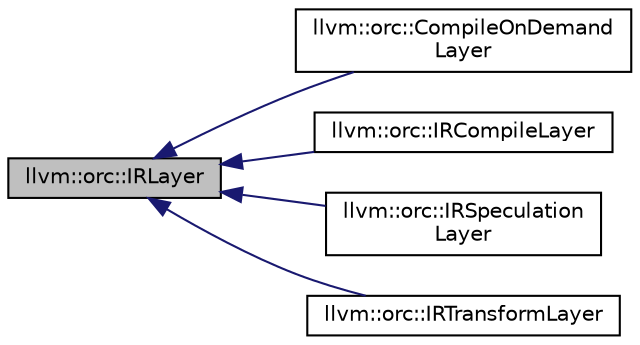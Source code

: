 digraph "llvm::orc::IRLayer"
{
 // LATEX_PDF_SIZE
  bgcolor="transparent";
  edge [fontname="Helvetica",fontsize="10",labelfontname="Helvetica",labelfontsize="10"];
  node [fontname="Helvetica",fontsize="10",shape=record];
  rankdir="LR";
  Node1 [label="llvm::orc::IRLayer",height=0.2,width=0.4,color="black", fillcolor="grey75", style="filled", fontcolor="black",tooltip="Interface for layers that accept LLVM IR."];
  Node1 -> Node2 [dir="back",color="midnightblue",fontsize="10",style="solid",fontname="Helvetica"];
  Node2 [label="llvm::orc::CompileOnDemand\lLayer",height=0.2,width=0.4,color="black",URL="$classllvm_1_1orc_1_1CompileOnDemandLayer.html",tooltip=" "];
  Node1 -> Node3 [dir="back",color="midnightblue",fontsize="10",style="solid",fontname="Helvetica"];
  Node3 [label="llvm::orc::IRCompileLayer",height=0.2,width=0.4,color="black",URL="$classllvm_1_1orc_1_1IRCompileLayer.html",tooltip=" "];
  Node1 -> Node4 [dir="back",color="midnightblue",fontsize="10",style="solid",fontname="Helvetica"];
  Node4 [label="llvm::orc::IRSpeculation\lLayer",height=0.2,width=0.4,color="black",URL="$classllvm_1_1orc_1_1IRSpeculationLayer.html",tooltip=" "];
  Node1 -> Node5 [dir="back",color="midnightblue",fontsize="10",style="solid",fontname="Helvetica"];
  Node5 [label="llvm::orc::IRTransformLayer",height=0.2,width=0.4,color="black",URL="$classllvm_1_1orc_1_1IRTransformLayer.html",tooltip="A layer that applies a transform to emitted modules."];
}
